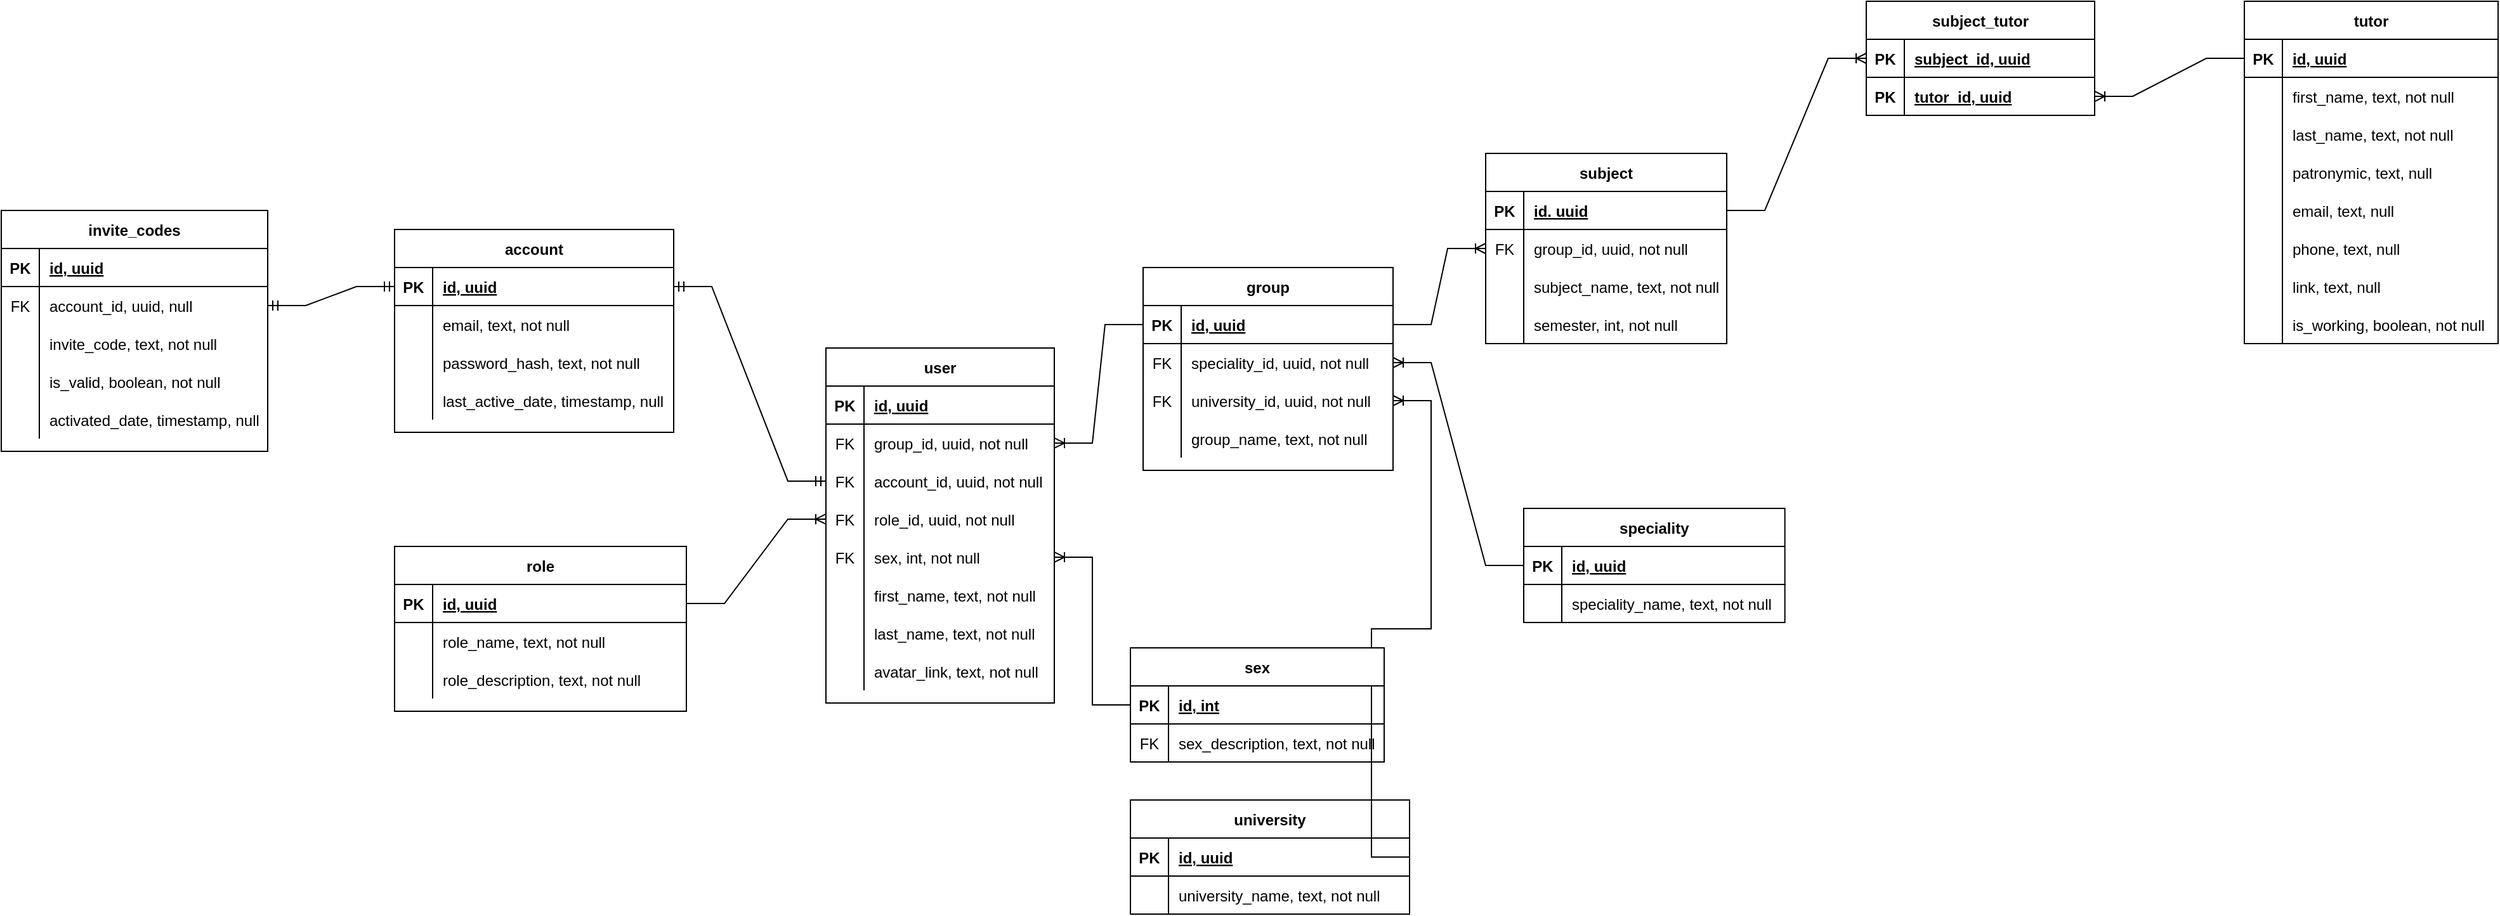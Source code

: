 <mxfile version="17.3.0" type="github">
  <diagram id="R2lEEEUBdFMjLlhIrx00" name="Page-1">
    <mxGraphModel dx="1502" dy="827" grid="1" gridSize="10" guides="1" tooltips="1" connect="1" arrows="1" fold="1" page="1" pageScale="1" pageWidth="3300" pageHeight="2339" math="0" shadow="0" extFonts="Permanent Marker^https://fonts.googleapis.com/css?family=Permanent+Marker">
      <root>
        <mxCell id="0" />
        <mxCell id="1" parent="0" />
        <mxCell id="K6hzpa5w4rFZnICgK8zS-84" value="group" style="shape=table;startSize=30;container=1;collapsible=1;childLayout=tableLayout;fixedRows=1;rowLines=0;fontStyle=1;align=center;resizeLast=1;" parent="1" vertex="1">
          <mxGeometry x="960" y="1020" width="197" height="160" as="geometry" />
        </mxCell>
        <mxCell id="K6hzpa5w4rFZnICgK8zS-85" value="" style="shape=tableRow;horizontal=0;startSize=0;swimlaneHead=0;swimlaneBody=0;fillColor=none;collapsible=0;dropTarget=0;points=[[0,0.5],[1,0.5]];portConstraint=eastwest;top=0;left=0;right=0;bottom=1;" parent="K6hzpa5w4rFZnICgK8zS-84" vertex="1">
          <mxGeometry y="30" width="197" height="30" as="geometry" />
        </mxCell>
        <mxCell id="K6hzpa5w4rFZnICgK8zS-86" value="PK" style="shape=partialRectangle;connectable=0;fillColor=none;top=0;left=0;bottom=0;right=0;fontStyle=1;overflow=hidden;" parent="K6hzpa5w4rFZnICgK8zS-85" vertex="1">
          <mxGeometry width="30" height="30" as="geometry">
            <mxRectangle width="30" height="30" as="alternateBounds" />
          </mxGeometry>
        </mxCell>
        <mxCell id="K6hzpa5w4rFZnICgK8zS-87" value="id, uuid" style="shape=partialRectangle;connectable=0;fillColor=none;top=0;left=0;bottom=0;right=0;align=left;spacingLeft=6;fontStyle=5;overflow=hidden;" parent="K6hzpa5w4rFZnICgK8zS-85" vertex="1">
          <mxGeometry x="30" width="167" height="30" as="geometry">
            <mxRectangle width="167" height="30" as="alternateBounds" />
          </mxGeometry>
        </mxCell>
        <mxCell id="K6hzpa5w4rFZnICgK8zS-88" value="" style="shape=tableRow;horizontal=0;startSize=0;swimlaneHead=0;swimlaneBody=0;fillColor=none;collapsible=0;dropTarget=0;points=[[0,0.5],[1,0.5]];portConstraint=eastwest;top=0;left=0;right=0;bottom=0;" parent="K6hzpa5w4rFZnICgK8zS-84" vertex="1">
          <mxGeometry y="60" width="197" height="30" as="geometry" />
        </mxCell>
        <mxCell id="K6hzpa5w4rFZnICgK8zS-89" value="FK" style="shape=partialRectangle;connectable=0;fillColor=none;top=0;left=0;bottom=0;right=0;fontStyle=0;overflow=hidden;" parent="K6hzpa5w4rFZnICgK8zS-88" vertex="1">
          <mxGeometry width="30" height="30" as="geometry">
            <mxRectangle width="30" height="30" as="alternateBounds" />
          </mxGeometry>
        </mxCell>
        <mxCell id="K6hzpa5w4rFZnICgK8zS-90" value="speciality_id, uuid, not null" style="shape=partialRectangle;connectable=0;fillColor=none;top=0;left=0;bottom=0;right=0;align=left;spacingLeft=6;fontStyle=0;overflow=hidden;" parent="K6hzpa5w4rFZnICgK8zS-88" vertex="1">
          <mxGeometry x="30" width="167" height="30" as="geometry">
            <mxRectangle width="167" height="30" as="alternateBounds" />
          </mxGeometry>
        </mxCell>
        <mxCell id="K6hzpa5w4rFZnICgK8zS-91" value="" style="shape=tableRow;horizontal=0;startSize=0;swimlaneHead=0;swimlaneBody=0;fillColor=none;collapsible=0;dropTarget=0;points=[[0,0.5],[1,0.5]];portConstraint=eastwest;top=0;left=0;right=0;bottom=0;" parent="K6hzpa5w4rFZnICgK8zS-84" vertex="1">
          <mxGeometry y="90" width="197" height="30" as="geometry" />
        </mxCell>
        <mxCell id="K6hzpa5w4rFZnICgK8zS-92" value="FK" style="shape=partialRectangle;connectable=0;fillColor=none;top=0;left=0;bottom=0;right=0;editable=1;overflow=hidden;" parent="K6hzpa5w4rFZnICgK8zS-91" vertex="1">
          <mxGeometry width="30" height="30" as="geometry">
            <mxRectangle width="30" height="30" as="alternateBounds" />
          </mxGeometry>
        </mxCell>
        <mxCell id="K6hzpa5w4rFZnICgK8zS-93" value="university_id, uuid, not null" style="shape=partialRectangle;connectable=0;fillColor=none;top=0;left=0;bottom=0;right=0;align=left;spacingLeft=6;overflow=hidden;" parent="K6hzpa5w4rFZnICgK8zS-91" vertex="1">
          <mxGeometry x="30" width="167" height="30" as="geometry">
            <mxRectangle width="167" height="30" as="alternateBounds" />
          </mxGeometry>
        </mxCell>
        <mxCell id="b1uPMAp-vGWQP3uF16jl-92" value="" style="shape=tableRow;horizontal=0;startSize=0;swimlaneHead=0;swimlaneBody=0;fillColor=none;collapsible=0;dropTarget=0;points=[[0,0.5],[1,0.5]];portConstraint=eastwest;top=0;left=0;right=0;bottom=0;" parent="K6hzpa5w4rFZnICgK8zS-84" vertex="1">
          <mxGeometry y="120" width="197" height="30" as="geometry" />
        </mxCell>
        <mxCell id="b1uPMAp-vGWQP3uF16jl-93" value="" style="shape=partialRectangle;connectable=0;fillColor=none;top=0;left=0;bottom=0;right=0;editable=1;overflow=hidden;" parent="b1uPMAp-vGWQP3uF16jl-92" vertex="1">
          <mxGeometry width="30" height="30" as="geometry">
            <mxRectangle width="30" height="30" as="alternateBounds" />
          </mxGeometry>
        </mxCell>
        <mxCell id="b1uPMAp-vGWQP3uF16jl-94" value="group_name, text, not null" style="shape=partialRectangle;connectable=0;fillColor=none;top=0;left=0;bottom=0;right=0;align=left;spacingLeft=6;overflow=hidden;" parent="b1uPMAp-vGWQP3uF16jl-92" vertex="1">
          <mxGeometry x="30" width="167" height="30" as="geometry">
            <mxRectangle width="167" height="30" as="alternateBounds" />
          </mxGeometry>
        </mxCell>
        <mxCell id="K6hzpa5w4rFZnICgK8zS-94" value="" style="edgeStyle=entityRelationEdgeStyle;fontSize=12;html=1;endArrow=ERoneToMany;rounded=0;entryX=1;entryY=0.5;entryDx=0;entryDy=0;exitX=0;exitY=0.5;exitDx=0;exitDy=0;" parent="1" source="vC2wA3l6X8cFBfXcBB4v-2" target="K6hzpa5w4rFZnICgK8zS-88" edge="1">
          <mxGeometry width="100" height="100" relative="1" as="geometry">
            <mxPoint x="1740" y="1925" as="sourcePoint" />
            <mxPoint x="1567" y="1235.13" as="targetPoint" />
          </mxGeometry>
        </mxCell>
        <mxCell id="K6hzpa5w4rFZnICgK8zS-110" value="subject" style="shape=table;startSize=30;container=1;collapsible=1;childLayout=tableLayout;fixedRows=1;rowLines=0;fontStyle=1;align=center;resizeLast=1;" parent="1" vertex="1">
          <mxGeometry x="1230" y="930" width="190" height="150" as="geometry" />
        </mxCell>
        <mxCell id="K6hzpa5w4rFZnICgK8zS-111" value="" style="shape=tableRow;horizontal=0;startSize=0;swimlaneHead=0;swimlaneBody=0;fillColor=none;collapsible=0;dropTarget=0;points=[[0,0.5],[1,0.5]];portConstraint=eastwest;top=0;left=0;right=0;bottom=1;" parent="K6hzpa5w4rFZnICgK8zS-110" vertex="1">
          <mxGeometry y="30" width="190" height="30" as="geometry" />
        </mxCell>
        <mxCell id="K6hzpa5w4rFZnICgK8zS-112" value="PK" style="shape=partialRectangle;connectable=0;fillColor=none;top=0;left=0;bottom=0;right=0;fontStyle=1;overflow=hidden;" parent="K6hzpa5w4rFZnICgK8zS-111" vertex="1">
          <mxGeometry width="30" height="30" as="geometry">
            <mxRectangle width="30" height="30" as="alternateBounds" />
          </mxGeometry>
        </mxCell>
        <mxCell id="K6hzpa5w4rFZnICgK8zS-113" value="id. uuid" style="shape=partialRectangle;connectable=0;fillColor=none;top=0;left=0;bottom=0;right=0;align=left;spacingLeft=6;fontStyle=5;overflow=hidden;" parent="K6hzpa5w4rFZnICgK8zS-111" vertex="1">
          <mxGeometry x="30" width="160" height="30" as="geometry">
            <mxRectangle width="160" height="30" as="alternateBounds" />
          </mxGeometry>
        </mxCell>
        <mxCell id="K6hzpa5w4rFZnICgK8zS-114" value="" style="shape=tableRow;horizontal=0;startSize=0;swimlaneHead=0;swimlaneBody=0;fillColor=none;collapsible=0;dropTarget=0;points=[[0,0.5],[1,0.5]];portConstraint=eastwest;top=0;left=0;right=0;bottom=0;" parent="K6hzpa5w4rFZnICgK8zS-110" vertex="1">
          <mxGeometry y="60" width="190" height="30" as="geometry" />
        </mxCell>
        <mxCell id="K6hzpa5w4rFZnICgK8zS-115" value="FK" style="shape=partialRectangle;connectable=0;fillColor=none;top=0;left=0;bottom=0;right=0;fontStyle=0;overflow=hidden;" parent="K6hzpa5w4rFZnICgK8zS-114" vertex="1">
          <mxGeometry width="30" height="30" as="geometry">
            <mxRectangle width="30" height="30" as="alternateBounds" />
          </mxGeometry>
        </mxCell>
        <mxCell id="K6hzpa5w4rFZnICgK8zS-116" value="group_id, uuid, not null" style="shape=partialRectangle;connectable=0;fillColor=none;top=0;left=0;bottom=0;right=0;align=left;spacingLeft=6;fontStyle=0;overflow=hidden;" parent="K6hzpa5w4rFZnICgK8zS-114" vertex="1">
          <mxGeometry x="30" width="160" height="30" as="geometry">
            <mxRectangle width="160" height="30" as="alternateBounds" />
          </mxGeometry>
        </mxCell>
        <mxCell id="K6hzpa5w4rFZnICgK8zS-120" value="" style="shape=tableRow;horizontal=0;startSize=0;swimlaneHead=0;swimlaneBody=0;fillColor=none;collapsible=0;dropTarget=0;points=[[0,0.5],[1,0.5]];portConstraint=eastwest;top=0;left=0;right=0;bottom=0;" parent="K6hzpa5w4rFZnICgK8zS-110" vertex="1">
          <mxGeometry y="90" width="190" height="30" as="geometry" />
        </mxCell>
        <mxCell id="K6hzpa5w4rFZnICgK8zS-121" value="" style="shape=partialRectangle;connectable=0;fillColor=none;top=0;left=0;bottom=0;right=0;editable=1;overflow=hidden;" parent="K6hzpa5w4rFZnICgK8zS-120" vertex="1">
          <mxGeometry width="30" height="30" as="geometry">
            <mxRectangle width="30" height="30" as="alternateBounds" />
          </mxGeometry>
        </mxCell>
        <mxCell id="K6hzpa5w4rFZnICgK8zS-122" value="subject_name, text, not null" style="shape=partialRectangle;connectable=0;fillColor=none;top=0;left=0;bottom=0;right=0;align=left;spacingLeft=6;overflow=hidden;" parent="K6hzpa5w4rFZnICgK8zS-120" vertex="1">
          <mxGeometry x="30" width="160" height="30" as="geometry">
            <mxRectangle width="160" height="30" as="alternateBounds" />
          </mxGeometry>
        </mxCell>
        <mxCell id="K6hzpa5w4rFZnICgK8zS-123" value="" style="shape=tableRow;horizontal=0;startSize=0;swimlaneHead=0;swimlaneBody=0;fillColor=none;collapsible=0;dropTarget=0;points=[[0,0.5],[1,0.5]];portConstraint=eastwest;top=0;left=0;right=0;bottom=0;" parent="K6hzpa5w4rFZnICgK8zS-110" vertex="1">
          <mxGeometry y="120" width="190" height="30" as="geometry" />
        </mxCell>
        <mxCell id="K6hzpa5w4rFZnICgK8zS-124" value="" style="shape=partialRectangle;connectable=0;fillColor=none;top=0;left=0;bottom=0;right=0;editable=1;overflow=hidden;" parent="K6hzpa5w4rFZnICgK8zS-123" vertex="1">
          <mxGeometry width="30" height="30" as="geometry">
            <mxRectangle width="30" height="30" as="alternateBounds" />
          </mxGeometry>
        </mxCell>
        <mxCell id="K6hzpa5w4rFZnICgK8zS-125" value="semester, int, not null" style="shape=partialRectangle;connectable=0;fillColor=none;top=0;left=0;bottom=0;right=0;align=left;spacingLeft=6;overflow=hidden;" parent="K6hzpa5w4rFZnICgK8zS-123" vertex="1">
          <mxGeometry x="30" width="160" height="30" as="geometry">
            <mxRectangle width="160" height="30" as="alternateBounds" />
          </mxGeometry>
        </mxCell>
        <mxCell id="K6hzpa5w4rFZnICgK8zS-126" value="" style="edgeStyle=entityRelationEdgeStyle;fontSize=12;html=1;endArrow=ERoneToMany;rounded=0;entryX=0;entryY=0.5;entryDx=0;entryDy=0;exitX=1;exitY=0.5;exitDx=0;exitDy=0;" parent="1" source="K6hzpa5w4rFZnICgK8zS-85" target="K6hzpa5w4rFZnICgK8zS-114" edge="1">
          <mxGeometry width="100" height="100" relative="1" as="geometry">
            <mxPoint x="1997" y="1385.13" as="sourcePoint" />
            <mxPoint x="2097" y="1285.13" as="targetPoint" />
          </mxGeometry>
        </mxCell>
        <mxCell id="K6hzpa5w4rFZnICgK8zS-209" value="tutor" style="shape=table;startSize=30;container=1;collapsible=1;childLayout=tableLayout;fixedRows=1;rowLines=0;fontStyle=1;align=center;resizeLast=1;" parent="1" vertex="1">
          <mxGeometry x="1828" y="810" width="200" height="270" as="geometry" />
        </mxCell>
        <mxCell id="K6hzpa5w4rFZnICgK8zS-210" value="" style="shape=tableRow;horizontal=0;startSize=0;swimlaneHead=0;swimlaneBody=0;fillColor=none;collapsible=0;dropTarget=0;points=[[0,0.5],[1,0.5]];portConstraint=eastwest;top=0;left=0;right=0;bottom=1;" parent="K6hzpa5w4rFZnICgK8zS-209" vertex="1">
          <mxGeometry y="30" width="200" height="30" as="geometry" />
        </mxCell>
        <mxCell id="K6hzpa5w4rFZnICgK8zS-211" value="PK" style="shape=partialRectangle;connectable=0;fillColor=none;top=0;left=0;bottom=0;right=0;fontStyle=1;overflow=hidden;" parent="K6hzpa5w4rFZnICgK8zS-210" vertex="1">
          <mxGeometry width="30" height="30" as="geometry">
            <mxRectangle width="30" height="30" as="alternateBounds" />
          </mxGeometry>
        </mxCell>
        <mxCell id="K6hzpa5w4rFZnICgK8zS-212" value="id, uuid" style="shape=partialRectangle;connectable=0;fillColor=none;top=0;left=0;bottom=0;right=0;align=left;spacingLeft=6;fontStyle=5;overflow=hidden;" parent="K6hzpa5w4rFZnICgK8zS-210" vertex="1">
          <mxGeometry x="30" width="170" height="30" as="geometry">
            <mxRectangle width="170" height="30" as="alternateBounds" />
          </mxGeometry>
        </mxCell>
        <mxCell id="K6hzpa5w4rFZnICgK8zS-216" value="" style="shape=tableRow;horizontal=0;startSize=0;swimlaneHead=0;swimlaneBody=0;fillColor=none;collapsible=0;dropTarget=0;points=[[0,0.5],[1,0.5]];portConstraint=eastwest;top=0;left=0;right=0;bottom=0;" parent="K6hzpa5w4rFZnICgK8zS-209" vertex="1">
          <mxGeometry y="60" width="200" height="30" as="geometry" />
        </mxCell>
        <mxCell id="K6hzpa5w4rFZnICgK8zS-217" value="" style="shape=partialRectangle;connectable=0;fillColor=none;top=0;left=0;bottom=0;right=0;editable=1;overflow=hidden;" parent="K6hzpa5w4rFZnICgK8zS-216" vertex="1">
          <mxGeometry width="30" height="30" as="geometry">
            <mxRectangle width="30" height="30" as="alternateBounds" />
          </mxGeometry>
        </mxCell>
        <mxCell id="K6hzpa5w4rFZnICgK8zS-218" value="first_name, text, not null" style="shape=partialRectangle;connectable=0;fillColor=none;top=0;left=0;bottom=0;right=0;align=left;spacingLeft=6;overflow=hidden;" parent="K6hzpa5w4rFZnICgK8zS-216" vertex="1">
          <mxGeometry x="30" width="170" height="30" as="geometry">
            <mxRectangle width="170" height="30" as="alternateBounds" />
          </mxGeometry>
        </mxCell>
        <mxCell id="K6hzpa5w4rFZnICgK8zS-219" value="" style="shape=tableRow;horizontal=0;startSize=0;swimlaneHead=0;swimlaneBody=0;fillColor=none;collapsible=0;dropTarget=0;points=[[0,0.5],[1,0.5]];portConstraint=eastwest;top=0;left=0;right=0;bottom=0;" parent="K6hzpa5w4rFZnICgK8zS-209" vertex="1">
          <mxGeometry y="90" width="200" height="30" as="geometry" />
        </mxCell>
        <mxCell id="K6hzpa5w4rFZnICgK8zS-220" value="" style="shape=partialRectangle;connectable=0;fillColor=none;top=0;left=0;bottom=0;right=0;editable=1;overflow=hidden;" parent="K6hzpa5w4rFZnICgK8zS-219" vertex="1">
          <mxGeometry width="30" height="30" as="geometry">
            <mxRectangle width="30" height="30" as="alternateBounds" />
          </mxGeometry>
        </mxCell>
        <mxCell id="K6hzpa5w4rFZnICgK8zS-221" value="last_name, text, not null" style="shape=partialRectangle;connectable=0;fillColor=none;top=0;left=0;bottom=0;right=0;align=left;spacingLeft=6;overflow=hidden;" parent="K6hzpa5w4rFZnICgK8zS-219" vertex="1">
          <mxGeometry x="30" width="170" height="30" as="geometry">
            <mxRectangle width="170" height="30" as="alternateBounds" />
          </mxGeometry>
        </mxCell>
        <mxCell id="K6hzpa5w4rFZnICgK8zS-222" value="" style="shape=tableRow;horizontal=0;startSize=0;swimlaneHead=0;swimlaneBody=0;fillColor=none;collapsible=0;dropTarget=0;points=[[0,0.5],[1,0.5]];portConstraint=eastwest;top=0;left=0;right=0;bottom=0;" parent="K6hzpa5w4rFZnICgK8zS-209" vertex="1">
          <mxGeometry y="120" width="200" height="30" as="geometry" />
        </mxCell>
        <mxCell id="K6hzpa5w4rFZnICgK8zS-223" value="" style="shape=partialRectangle;connectable=0;fillColor=none;top=0;left=0;bottom=0;right=0;editable=1;overflow=hidden;" parent="K6hzpa5w4rFZnICgK8zS-222" vertex="1">
          <mxGeometry width="30" height="30" as="geometry">
            <mxRectangle width="30" height="30" as="alternateBounds" />
          </mxGeometry>
        </mxCell>
        <mxCell id="K6hzpa5w4rFZnICgK8zS-224" value="patronymic, text, null" style="shape=partialRectangle;connectable=0;fillColor=none;top=0;left=0;bottom=0;right=0;align=left;spacingLeft=6;overflow=hidden;" parent="K6hzpa5w4rFZnICgK8zS-222" vertex="1">
          <mxGeometry x="30" width="170" height="30" as="geometry">
            <mxRectangle width="170" height="30" as="alternateBounds" />
          </mxGeometry>
        </mxCell>
        <mxCell id="K6hzpa5w4rFZnICgK8zS-225" value="" style="shape=tableRow;horizontal=0;startSize=0;swimlaneHead=0;swimlaneBody=0;fillColor=none;collapsible=0;dropTarget=0;points=[[0,0.5],[1,0.5]];portConstraint=eastwest;top=0;left=0;right=0;bottom=0;" parent="K6hzpa5w4rFZnICgK8zS-209" vertex="1">
          <mxGeometry y="150" width="200" height="30" as="geometry" />
        </mxCell>
        <mxCell id="K6hzpa5w4rFZnICgK8zS-226" value="" style="shape=partialRectangle;connectable=0;fillColor=none;top=0;left=0;bottom=0;right=0;editable=1;overflow=hidden;" parent="K6hzpa5w4rFZnICgK8zS-225" vertex="1">
          <mxGeometry width="30" height="30" as="geometry">
            <mxRectangle width="30" height="30" as="alternateBounds" />
          </mxGeometry>
        </mxCell>
        <mxCell id="K6hzpa5w4rFZnICgK8zS-227" value="email, text, null" style="shape=partialRectangle;connectable=0;fillColor=none;top=0;left=0;bottom=0;right=0;align=left;spacingLeft=6;overflow=hidden;" parent="K6hzpa5w4rFZnICgK8zS-225" vertex="1">
          <mxGeometry x="30" width="170" height="30" as="geometry">
            <mxRectangle width="170" height="30" as="alternateBounds" />
          </mxGeometry>
        </mxCell>
        <mxCell id="K6hzpa5w4rFZnICgK8zS-228" value="" style="shape=tableRow;horizontal=0;startSize=0;swimlaneHead=0;swimlaneBody=0;fillColor=none;collapsible=0;dropTarget=0;points=[[0,0.5],[1,0.5]];portConstraint=eastwest;top=0;left=0;right=0;bottom=0;" parent="K6hzpa5w4rFZnICgK8zS-209" vertex="1">
          <mxGeometry y="180" width="200" height="30" as="geometry" />
        </mxCell>
        <mxCell id="K6hzpa5w4rFZnICgK8zS-229" value="" style="shape=partialRectangle;connectable=0;fillColor=none;top=0;left=0;bottom=0;right=0;editable=1;overflow=hidden;" parent="K6hzpa5w4rFZnICgK8zS-228" vertex="1">
          <mxGeometry width="30" height="30" as="geometry">
            <mxRectangle width="30" height="30" as="alternateBounds" />
          </mxGeometry>
        </mxCell>
        <mxCell id="K6hzpa5w4rFZnICgK8zS-230" value="phone, text, null" style="shape=partialRectangle;connectable=0;fillColor=none;top=0;left=0;bottom=0;right=0;align=left;spacingLeft=6;overflow=hidden;" parent="K6hzpa5w4rFZnICgK8zS-228" vertex="1">
          <mxGeometry x="30" width="170" height="30" as="geometry">
            <mxRectangle width="170" height="30" as="alternateBounds" />
          </mxGeometry>
        </mxCell>
        <mxCell id="K6hzpa5w4rFZnICgK8zS-231" value="" style="shape=tableRow;horizontal=0;startSize=0;swimlaneHead=0;swimlaneBody=0;fillColor=none;collapsible=0;dropTarget=0;points=[[0,0.5],[1,0.5]];portConstraint=eastwest;top=0;left=0;right=0;bottom=0;" parent="K6hzpa5w4rFZnICgK8zS-209" vertex="1">
          <mxGeometry y="210" width="200" height="30" as="geometry" />
        </mxCell>
        <mxCell id="K6hzpa5w4rFZnICgK8zS-232" value="" style="shape=partialRectangle;connectable=0;fillColor=none;top=0;left=0;bottom=0;right=0;editable=1;overflow=hidden;" parent="K6hzpa5w4rFZnICgK8zS-231" vertex="1">
          <mxGeometry width="30" height="30" as="geometry">
            <mxRectangle width="30" height="30" as="alternateBounds" />
          </mxGeometry>
        </mxCell>
        <mxCell id="K6hzpa5w4rFZnICgK8zS-233" value="link, text, null" style="shape=partialRectangle;connectable=0;fillColor=none;top=0;left=0;bottom=0;right=0;align=left;spacingLeft=6;overflow=hidden;" parent="K6hzpa5w4rFZnICgK8zS-231" vertex="1">
          <mxGeometry x="30" width="170" height="30" as="geometry">
            <mxRectangle width="170" height="30" as="alternateBounds" />
          </mxGeometry>
        </mxCell>
        <mxCell id="K6hzpa5w4rFZnICgK8zS-213" value="" style="shape=tableRow;horizontal=0;startSize=0;swimlaneHead=0;swimlaneBody=0;fillColor=none;collapsible=0;dropTarget=0;points=[[0,0.5],[1,0.5]];portConstraint=eastwest;top=0;left=0;right=0;bottom=0;" parent="K6hzpa5w4rFZnICgK8zS-209" vertex="1">
          <mxGeometry y="240" width="200" height="30" as="geometry" />
        </mxCell>
        <mxCell id="K6hzpa5w4rFZnICgK8zS-214" value="" style="shape=partialRectangle;connectable=0;fillColor=none;top=0;left=0;bottom=0;right=0;fontStyle=0;overflow=hidden;" parent="K6hzpa5w4rFZnICgK8zS-213" vertex="1">
          <mxGeometry width="30" height="30" as="geometry">
            <mxRectangle width="30" height="30" as="alternateBounds" />
          </mxGeometry>
        </mxCell>
        <mxCell id="K6hzpa5w4rFZnICgK8zS-215" value="is_working, boolean, not null" style="shape=partialRectangle;connectable=0;fillColor=none;top=0;left=0;bottom=0;right=0;align=left;spacingLeft=6;fontStyle=0;overflow=hidden;" parent="K6hzpa5w4rFZnICgK8zS-213" vertex="1">
          <mxGeometry x="30" width="170" height="30" as="geometry">
            <mxRectangle width="170" height="30" as="alternateBounds" />
          </mxGeometry>
        </mxCell>
        <mxCell id="K6hzpa5w4rFZnICgK8zS-237" value="account" style="shape=table;startSize=30;container=1;collapsible=1;childLayout=tableLayout;fixedRows=1;rowLines=0;fontStyle=1;align=center;resizeLast=1;" parent="1" vertex="1">
          <mxGeometry x="370" y="990" width="220" height="160" as="geometry">
            <mxRectangle x="370" y="990" width="80" height="30" as="alternateBounds" />
          </mxGeometry>
        </mxCell>
        <mxCell id="K6hzpa5w4rFZnICgK8zS-238" value="" style="shape=tableRow;horizontal=0;startSize=0;swimlaneHead=0;swimlaneBody=0;fillColor=none;collapsible=0;dropTarget=0;points=[[0,0.5],[1,0.5]];portConstraint=eastwest;top=0;left=0;right=0;bottom=1;" parent="K6hzpa5w4rFZnICgK8zS-237" vertex="1">
          <mxGeometry y="30" width="220" height="30" as="geometry" />
        </mxCell>
        <mxCell id="K6hzpa5w4rFZnICgK8zS-239" value="PK" style="shape=partialRectangle;connectable=0;fillColor=none;top=0;left=0;bottom=0;right=0;fontStyle=1;overflow=hidden;" parent="K6hzpa5w4rFZnICgK8zS-238" vertex="1">
          <mxGeometry width="30" height="30" as="geometry">
            <mxRectangle width="30" height="30" as="alternateBounds" />
          </mxGeometry>
        </mxCell>
        <mxCell id="K6hzpa5w4rFZnICgK8zS-240" value="id, uuid" style="shape=partialRectangle;connectable=0;fillColor=none;top=0;left=0;bottom=0;right=0;align=left;spacingLeft=6;fontStyle=5;overflow=hidden;" parent="K6hzpa5w4rFZnICgK8zS-238" vertex="1">
          <mxGeometry x="30" width="190" height="30" as="geometry">
            <mxRectangle width="190" height="30" as="alternateBounds" />
          </mxGeometry>
        </mxCell>
        <mxCell id="K6hzpa5w4rFZnICgK8zS-241" value="" style="shape=tableRow;horizontal=0;startSize=0;swimlaneHead=0;swimlaneBody=0;fillColor=none;collapsible=0;dropTarget=0;points=[[0,0.5],[1,0.5]];portConstraint=eastwest;top=0;left=0;right=0;bottom=0;" parent="K6hzpa5w4rFZnICgK8zS-237" vertex="1">
          <mxGeometry y="60" width="220" height="30" as="geometry" />
        </mxCell>
        <mxCell id="K6hzpa5w4rFZnICgK8zS-242" value="" style="shape=partialRectangle;connectable=0;fillColor=none;top=0;left=0;bottom=0;right=0;editable=1;overflow=hidden;" parent="K6hzpa5w4rFZnICgK8zS-241" vertex="1">
          <mxGeometry width="30" height="30" as="geometry">
            <mxRectangle width="30" height="30" as="alternateBounds" />
          </mxGeometry>
        </mxCell>
        <mxCell id="K6hzpa5w4rFZnICgK8zS-243" value="email, text, not null" style="shape=partialRectangle;connectable=0;fillColor=none;top=0;left=0;bottom=0;right=0;align=left;spacingLeft=6;overflow=hidden;" parent="K6hzpa5w4rFZnICgK8zS-241" vertex="1">
          <mxGeometry x="30" width="190" height="30" as="geometry">
            <mxRectangle width="190" height="30" as="alternateBounds" />
          </mxGeometry>
        </mxCell>
        <mxCell id="K6hzpa5w4rFZnICgK8zS-244" value="" style="shape=tableRow;horizontal=0;startSize=0;swimlaneHead=0;swimlaneBody=0;fillColor=none;collapsible=0;dropTarget=0;points=[[0,0.5],[1,0.5]];portConstraint=eastwest;top=0;left=0;right=0;bottom=0;" parent="K6hzpa5w4rFZnICgK8zS-237" vertex="1">
          <mxGeometry y="90" width="220" height="30" as="geometry" />
        </mxCell>
        <mxCell id="K6hzpa5w4rFZnICgK8zS-245" value="" style="shape=partialRectangle;connectable=0;fillColor=none;top=0;left=0;bottom=0;right=0;editable=1;overflow=hidden;" parent="K6hzpa5w4rFZnICgK8zS-244" vertex="1">
          <mxGeometry width="30" height="30" as="geometry">
            <mxRectangle width="30" height="30" as="alternateBounds" />
          </mxGeometry>
        </mxCell>
        <mxCell id="K6hzpa5w4rFZnICgK8zS-246" value="password_hash, text, not null" style="shape=partialRectangle;connectable=0;fillColor=none;top=0;left=0;bottom=0;right=0;align=left;spacingLeft=6;overflow=hidden;" parent="K6hzpa5w4rFZnICgK8zS-244" vertex="1">
          <mxGeometry x="30" width="190" height="30" as="geometry">
            <mxRectangle width="190" height="30" as="alternateBounds" />
          </mxGeometry>
        </mxCell>
        <mxCell id="K6hzpa5w4rFZnICgK8zS-247" value="" style="shape=tableRow;horizontal=0;startSize=0;swimlaneHead=0;swimlaneBody=0;fillColor=none;collapsible=0;dropTarget=0;points=[[0,0.5],[1,0.5]];portConstraint=eastwest;top=0;left=0;right=0;bottom=0;" parent="K6hzpa5w4rFZnICgK8zS-237" vertex="1">
          <mxGeometry y="120" width="220" height="30" as="geometry" />
        </mxCell>
        <mxCell id="K6hzpa5w4rFZnICgK8zS-248" value="" style="shape=partialRectangle;connectable=0;fillColor=none;top=0;left=0;bottom=0;right=0;editable=1;overflow=hidden;" parent="K6hzpa5w4rFZnICgK8zS-247" vertex="1">
          <mxGeometry width="30" height="30" as="geometry">
            <mxRectangle width="30" height="30" as="alternateBounds" />
          </mxGeometry>
        </mxCell>
        <mxCell id="K6hzpa5w4rFZnICgK8zS-249" value="last_active_date, timestamp, null" style="shape=partialRectangle;connectable=0;fillColor=none;top=0;left=0;bottom=0;right=0;align=left;spacingLeft=6;overflow=hidden;" parent="K6hzpa5w4rFZnICgK8zS-247" vertex="1">
          <mxGeometry x="30" width="190" height="30" as="geometry">
            <mxRectangle width="190" height="30" as="alternateBounds" />
          </mxGeometry>
        </mxCell>
        <mxCell id="K6hzpa5w4rFZnICgK8zS-250" value="user" style="shape=table;startSize=30;container=1;collapsible=1;childLayout=tableLayout;fixedRows=1;rowLines=0;fontStyle=1;align=center;resizeLast=1;" parent="1" vertex="1">
          <mxGeometry x="710" y="1083.49" width="180" height="280" as="geometry" />
        </mxCell>
        <mxCell id="K6hzpa5w4rFZnICgK8zS-251" value="" style="shape=tableRow;horizontal=0;startSize=0;swimlaneHead=0;swimlaneBody=0;fillColor=none;collapsible=0;dropTarget=0;points=[[0,0.5],[1,0.5]];portConstraint=eastwest;top=0;left=0;right=0;bottom=1;" parent="K6hzpa5w4rFZnICgK8zS-250" vertex="1">
          <mxGeometry y="30" width="180" height="30" as="geometry" />
        </mxCell>
        <mxCell id="K6hzpa5w4rFZnICgK8zS-252" value="PK" style="shape=partialRectangle;connectable=0;fillColor=none;top=0;left=0;bottom=0;right=0;fontStyle=1;overflow=hidden;" parent="K6hzpa5w4rFZnICgK8zS-251" vertex="1">
          <mxGeometry width="30" height="30" as="geometry">
            <mxRectangle width="30" height="30" as="alternateBounds" />
          </mxGeometry>
        </mxCell>
        <mxCell id="K6hzpa5w4rFZnICgK8zS-253" value="id, uuid" style="shape=partialRectangle;connectable=0;fillColor=none;top=0;left=0;bottom=0;right=0;align=left;spacingLeft=6;fontStyle=5;overflow=hidden;" parent="K6hzpa5w4rFZnICgK8zS-251" vertex="1">
          <mxGeometry x="30" width="150" height="30" as="geometry">
            <mxRectangle width="150" height="30" as="alternateBounds" />
          </mxGeometry>
        </mxCell>
        <mxCell id="K6hzpa5w4rFZnICgK8zS-254" value="" style="shape=tableRow;horizontal=0;startSize=0;swimlaneHead=0;swimlaneBody=0;fillColor=none;collapsible=0;dropTarget=0;points=[[0,0.5],[1,0.5]];portConstraint=eastwest;top=0;left=0;right=0;bottom=0;" parent="K6hzpa5w4rFZnICgK8zS-250" vertex="1">
          <mxGeometry y="60" width="180" height="30" as="geometry" />
        </mxCell>
        <mxCell id="K6hzpa5w4rFZnICgK8zS-255" value="FK" style="shape=partialRectangle;connectable=0;fillColor=none;top=0;left=0;bottom=0;right=0;fontStyle=0;overflow=hidden;" parent="K6hzpa5w4rFZnICgK8zS-254" vertex="1">
          <mxGeometry width="30" height="30" as="geometry">
            <mxRectangle width="30" height="30" as="alternateBounds" />
          </mxGeometry>
        </mxCell>
        <mxCell id="K6hzpa5w4rFZnICgK8zS-256" value="group_id, uuid, not null" style="shape=partialRectangle;connectable=0;fillColor=none;top=0;left=0;bottom=0;right=0;align=left;spacingLeft=6;fontStyle=0;overflow=hidden;" parent="K6hzpa5w4rFZnICgK8zS-254" vertex="1">
          <mxGeometry x="30" width="150" height="30" as="geometry">
            <mxRectangle width="150" height="30" as="alternateBounds" />
          </mxGeometry>
        </mxCell>
        <mxCell id="K6hzpa5w4rFZnICgK8zS-257" value="" style="shape=tableRow;horizontal=0;startSize=0;swimlaneHead=0;swimlaneBody=0;fillColor=none;collapsible=0;dropTarget=0;points=[[0,0.5],[1,0.5]];portConstraint=eastwest;top=0;left=0;right=0;bottom=0;" parent="K6hzpa5w4rFZnICgK8zS-250" vertex="1">
          <mxGeometry y="90" width="180" height="30" as="geometry" />
        </mxCell>
        <mxCell id="K6hzpa5w4rFZnICgK8zS-258" value="FK" style="shape=partialRectangle;connectable=0;fillColor=none;top=0;left=0;bottom=0;right=0;fontStyle=0;overflow=hidden;" parent="K6hzpa5w4rFZnICgK8zS-257" vertex="1">
          <mxGeometry width="30" height="30" as="geometry">
            <mxRectangle width="30" height="30" as="alternateBounds" />
          </mxGeometry>
        </mxCell>
        <mxCell id="K6hzpa5w4rFZnICgK8zS-259" value="account_id, uuid, not null" style="shape=partialRectangle;connectable=0;fillColor=none;top=0;left=0;bottom=0;right=0;align=left;spacingLeft=6;fontStyle=0;overflow=hidden;" parent="K6hzpa5w4rFZnICgK8zS-257" vertex="1">
          <mxGeometry x="30" width="150" height="30" as="geometry">
            <mxRectangle width="150" height="30" as="alternateBounds" />
          </mxGeometry>
        </mxCell>
        <mxCell id="K6hzpa5w4rFZnICgK8zS-260" value="" style="shape=tableRow;horizontal=0;startSize=0;swimlaneHead=0;swimlaneBody=0;fillColor=none;collapsible=0;dropTarget=0;points=[[0,0.5],[1,0.5]];portConstraint=eastwest;top=0;left=0;right=0;bottom=0;" parent="K6hzpa5w4rFZnICgK8zS-250" vertex="1">
          <mxGeometry y="120" width="180" height="30" as="geometry" />
        </mxCell>
        <mxCell id="K6hzpa5w4rFZnICgK8zS-261" value="FK" style="shape=partialRectangle;connectable=0;fillColor=none;top=0;left=0;bottom=0;right=0;fontStyle=0;overflow=hidden;" parent="K6hzpa5w4rFZnICgK8zS-260" vertex="1">
          <mxGeometry width="30" height="30" as="geometry">
            <mxRectangle width="30" height="30" as="alternateBounds" />
          </mxGeometry>
        </mxCell>
        <mxCell id="K6hzpa5w4rFZnICgK8zS-262" value="role_id, uuid, not null" style="shape=partialRectangle;connectable=0;fillColor=none;top=0;left=0;bottom=0;right=0;align=left;spacingLeft=6;fontStyle=0;overflow=hidden;" parent="K6hzpa5w4rFZnICgK8zS-260" vertex="1">
          <mxGeometry x="30" width="150" height="30" as="geometry">
            <mxRectangle width="150" height="30" as="alternateBounds" />
          </mxGeometry>
        </mxCell>
        <mxCell id="17iCD1yAhycO2_ok7shr-13" value="" style="shape=tableRow;horizontal=0;startSize=0;swimlaneHead=0;swimlaneBody=0;fillColor=none;collapsible=0;dropTarget=0;points=[[0,0.5],[1,0.5]];portConstraint=eastwest;top=0;left=0;right=0;bottom=0;" parent="K6hzpa5w4rFZnICgK8zS-250" vertex="1">
          <mxGeometry y="150" width="180" height="30" as="geometry" />
        </mxCell>
        <mxCell id="17iCD1yAhycO2_ok7shr-14" value="FK" style="shape=partialRectangle;connectable=0;fillColor=none;top=0;left=0;bottom=0;right=0;fontStyle=0;overflow=hidden;" parent="17iCD1yAhycO2_ok7shr-13" vertex="1">
          <mxGeometry width="30" height="30" as="geometry">
            <mxRectangle width="30" height="30" as="alternateBounds" />
          </mxGeometry>
        </mxCell>
        <mxCell id="17iCD1yAhycO2_ok7shr-15" value="sex, int, not null" style="shape=partialRectangle;connectable=0;fillColor=none;top=0;left=0;bottom=0;right=0;align=left;spacingLeft=6;fontStyle=0;overflow=hidden;" parent="17iCD1yAhycO2_ok7shr-13" vertex="1">
          <mxGeometry x="30" width="150" height="30" as="geometry">
            <mxRectangle width="150" height="30" as="alternateBounds" />
          </mxGeometry>
        </mxCell>
        <mxCell id="K6hzpa5w4rFZnICgK8zS-263" value="" style="shape=tableRow;horizontal=0;startSize=0;swimlaneHead=0;swimlaneBody=0;fillColor=none;collapsible=0;dropTarget=0;points=[[0,0.5],[1,0.5]];portConstraint=eastwest;top=0;left=0;right=0;bottom=0;" parent="K6hzpa5w4rFZnICgK8zS-250" vertex="1">
          <mxGeometry y="180" width="180" height="30" as="geometry" />
        </mxCell>
        <mxCell id="K6hzpa5w4rFZnICgK8zS-264" value="" style="shape=partialRectangle;connectable=0;fillColor=none;top=0;left=0;bottom=0;right=0;editable=1;overflow=hidden;" parent="K6hzpa5w4rFZnICgK8zS-263" vertex="1">
          <mxGeometry width="30" height="30" as="geometry">
            <mxRectangle width="30" height="30" as="alternateBounds" />
          </mxGeometry>
        </mxCell>
        <mxCell id="K6hzpa5w4rFZnICgK8zS-265" value="first_name, text, not null" style="shape=partialRectangle;connectable=0;fillColor=none;top=0;left=0;bottom=0;right=0;align=left;spacingLeft=6;overflow=hidden;" parent="K6hzpa5w4rFZnICgK8zS-263" vertex="1">
          <mxGeometry x="30" width="150" height="30" as="geometry">
            <mxRectangle width="150" height="30" as="alternateBounds" />
          </mxGeometry>
        </mxCell>
        <mxCell id="K6hzpa5w4rFZnICgK8zS-266" value="" style="shape=tableRow;horizontal=0;startSize=0;swimlaneHead=0;swimlaneBody=0;fillColor=none;collapsible=0;dropTarget=0;points=[[0,0.5],[1,0.5]];portConstraint=eastwest;top=0;left=0;right=0;bottom=0;" parent="K6hzpa5w4rFZnICgK8zS-250" vertex="1">
          <mxGeometry y="210" width="180" height="30" as="geometry" />
        </mxCell>
        <mxCell id="K6hzpa5w4rFZnICgK8zS-267" value="" style="shape=partialRectangle;connectable=0;fillColor=none;top=0;left=0;bottom=0;right=0;editable=1;overflow=hidden;" parent="K6hzpa5w4rFZnICgK8zS-266" vertex="1">
          <mxGeometry width="30" height="30" as="geometry">
            <mxRectangle width="30" height="30" as="alternateBounds" />
          </mxGeometry>
        </mxCell>
        <mxCell id="K6hzpa5w4rFZnICgK8zS-268" value="last_name, text, not null" style="shape=partialRectangle;connectable=0;fillColor=none;top=0;left=0;bottom=0;right=0;align=left;spacingLeft=6;overflow=hidden;" parent="K6hzpa5w4rFZnICgK8zS-266" vertex="1">
          <mxGeometry x="30" width="150" height="30" as="geometry">
            <mxRectangle width="150" height="30" as="alternateBounds" />
          </mxGeometry>
        </mxCell>
        <mxCell id="b1uPMAp-vGWQP3uF16jl-96" value="" style="shape=tableRow;horizontal=0;startSize=0;swimlaneHead=0;swimlaneBody=0;fillColor=none;collapsible=0;dropTarget=0;points=[[0,0.5],[1,0.5]];portConstraint=eastwest;top=0;left=0;right=0;bottom=0;" parent="K6hzpa5w4rFZnICgK8zS-250" vertex="1">
          <mxGeometry y="240" width="180" height="30" as="geometry" />
        </mxCell>
        <mxCell id="b1uPMAp-vGWQP3uF16jl-97" value="" style="shape=partialRectangle;connectable=0;fillColor=none;top=0;left=0;bottom=0;right=0;editable=1;overflow=hidden;" parent="b1uPMAp-vGWQP3uF16jl-96" vertex="1">
          <mxGeometry width="30" height="30" as="geometry">
            <mxRectangle width="30" height="30" as="alternateBounds" />
          </mxGeometry>
        </mxCell>
        <mxCell id="b1uPMAp-vGWQP3uF16jl-98" value="avatar_link, text, not null" style="shape=partialRectangle;connectable=0;fillColor=none;top=0;left=0;bottom=0;right=0;align=left;spacingLeft=6;overflow=hidden;" parent="b1uPMAp-vGWQP3uF16jl-96" vertex="1">
          <mxGeometry x="30" width="150" height="30" as="geometry">
            <mxRectangle width="150" height="30" as="alternateBounds" />
          </mxGeometry>
        </mxCell>
        <mxCell id="K6hzpa5w4rFZnICgK8zS-269" value="role" style="shape=table;startSize=30;container=1;collapsible=1;childLayout=tableLayout;fixedRows=1;rowLines=0;fontStyle=1;align=center;resizeLast=1;" parent="1" vertex="1">
          <mxGeometry x="370" y="1240" width="230" height="130" as="geometry">
            <mxRectangle x="370" y="1240" width="50" height="30" as="alternateBounds" />
          </mxGeometry>
        </mxCell>
        <mxCell id="K6hzpa5w4rFZnICgK8zS-270" value="" style="shape=tableRow;horizontal=0;startSize=0;swimlaneHead=0;swimlaneBody=0;fillColor=none;collapsible=0;dropTarget=0;points=[[0,0.5],[1,0.5]];portConstraint=eastwest;top=0;left=0;right=0;bottom=1;" parent="K6hzpa5w4rFZnICgK8zS-269" vertex="1">
          <mxGeometry y="30" width="230" height="30" as="geometry" />
        </mxCell>
        <mxCell id="K6hzpa5w4rFZnICgK8zS-271" value="PK" style="shape=partialRectangle;connectable=0;fillColor=none;top=0;left=0;bottom=0;right=0;fontStyle=1;overflow=hidden;" parent="K6hzpa5w4rFZnICgK8zS-270" vertex="1">
          <mxGeometry width="30" height="30" as="geometry">
            <mxRectangle width="30" height="30" as="alternateBounds" />
          </mxGeometry>
        </mxCell>
        <mxCell id="K6hzpa5w4rFZnICgK8zS-272" value="id, uuid" style="shape=partialRectangle;connectable=0;fillColor=none;top=0;left=0;bottom=0;right=0;align=left;spacingLeft=6;fontStyle=5;overflow=hidden;" parent="K6hzpa5w4rFZnICgK8zS-270" vertex="1">
          <mxGeometry x="30" width="200" height="30" as="geometry">
            <mxRectangle width="200" height="30" as="alternateBounds" />
          </mxGeometry>
        </mxCell>
        <mxCell id="K6hzpa5w4rFZnICgK8zS-273" value="" style="shape=tableRow;horizontal=0;startSize=0;swimlaneHead=0;swimlaneBody=0;fillColor=none;collapsible=0;dropTarget=0;points=[[0,0.5],[1,0.5]];portConstraint=eastwest;top=0;left=0;right=0;bottom=0;" parent="K6hzpa5w4rFZnICgK8zS-269" vertex="1">
          <mxGeometry y="60" width="230" height="30" as="geometry" />
        </mxCell>
        <mxCell id="K6hzpa5w4rFZnICgK8zS-274" value="" style="shape=partialRectangle;connectable=0;fillColor=none;top=0;left=0;bottom=0;right=0;editable=1;overflow=hidden;" parent="K6hzpa5w4rFZnICgK8zS-273" vertex="1">
          <mxGeometry width="30" height="30" as="geometry">
            <mxRectangle width="30" height="30" as="alternateBounds" />
          </mxGeometry>
        </mxCell>
        <mxCell id="K6hzpa5w4rFZnICgK8zS-275" value="role_name, text, not null" style="shape=partialRectangle;connectable=0;fillColor=none;top=0;left=0;bottom=0;right=0;align=left;spacingLeft=6;overflow=hidden;" parent="K6hzpa5w4rFZnICgK8zS-273" vertex="1">
          <mxGeometry x="30" width="200" height="30" as="geometry">
            <mxRectangle width="200" height="30" as="alternateBounds" />
          </mxGeometry>
        </mxCell>
        <mxCell id="K6hzpa5w4rFZnICgK8zS-276" value="" style="shape=tableRow;horizontal=0;startSize=0;swimlaneHead=0;swimlaneBody=0;fillColor=none;collapsible=0;dropTarget=0;points=[[0,0.5],[1,0.5]];portConstraint=eastwest;top=0;left=0;right=0;bottom=0;" parent="K6hzpa5w4rFZnICgK8zS-269" vertex="1">
          <mxGeometry y="90" width="230" height="30" as="geometry" />
        </mxCell>
        <mxCell id="K6hzpa5w4rFZnICgK8zS-277" value="" style="shape=partialRectangle;connectable=0;fillColor=none;top=0;left=0;bottom=0;right=0;editable=1;overflow=hidden;" parent="K6hzpa5w4rFZnICgK8zS-276" vertex="1">
          <mxGeometry width="30" height="30" as="geometry">
            <mxRectangle width="30" height="30" as="alternateBounds" />
          </mxGeometry>
        </mxCell>
        <mxCell id="K6hzpa5w4rFZnICgK8zS-278" value="role_description, text, not null" style="shape=partialRectangle;connectable=0;fillColor=none;top=0;left=0;bottom=0;right=0;align=left;spacingLeft=6;overflow=hidden;" parent="K6hzpa5w4rFZnICgK8zS-276" vertex="1">
          <mxGeometry x="30" width="200" height="30" as="geometry">
            <mxRectangle width="200" height="30" as="alternateBounds" />
          </mxGeometry>
        </mxCell>
        <mxCell id="K6hzpa5w4rFZnICgK8zS-279" value="" style="edgeStyle=entityRelationEdgeStyle;fontSize=12;html=1;endArrow=ERoneToMany;rounded=0;exitX=1;exitY=0.5;exitDx=0;exitDy=0;entryX=0;entryY=0.5;entryDx=0;entryDy=0;" parent="1" source="K6hzpa5w4rFZnICgK8zS-270" target="K6hzpa5w4rFZnICgK8zS-260" edge="1">
          <mxGeometry width="100" height="100" relative="1" as="geometry">
            <mxPoint x="1617" y="1766.08" as="sourcePoint" />
            <mxPoint x="1717" y="1666.08" as="targetPoint" />
          </mxGeometry>
        </mxCell>
        <mxCell id="K6hzpa5w4rFZnICgK8zS-280" value="" style="edgeStyle=entityRelationEdgeStyle;fontSize=12;html=1;endArrow=ERmandOne;startArrow=ERmandOne;rounded=0;entryX=0;entryY=0.5;entryDx=0;entryDy=0;exitX=1;exitY=0.5;exitDx=0;exitDy=0;" parent="1" source="K6hzpa5w4rFZnICgK8zS-238" target="K6hzpa5w4rFZnICgK8zS-257" edge="1">
          <mxGeometry width="100" height="100" relative="1" as="geometry">
            <mxPoint x="897" y="1916.08" as="sourcePoint" />
            <mxPoint x="997" y="1816.08" as="targetPoint" />
          </mxGeometry>
        </mxCell>
        <mxCell id="K6hzpa5w4rFZnICgK8zS-282" value="" style="edgeStyle=entityRelationEdgeStyle;fontSize=12;html=1;endArrow=ERoneToMany;rounded=0;entryX=1;entryY=0.5;entryDx=0;entryDy=0;exitX=0;exitY=0.5;exitDx=0;exitDy=0;" parent="1" source="K6hzpa5w4rFZnICgK8zS-85" target="K6hzpa5w4rFZnICgK8zS-254" edge="1">
          <mxGeometry width="100" height="100" relative="1" as="geometry">
            <mxPoint x="1447" y="1540" as="sourcePoint" />
            <mxPoint x="1547" y="1440" as="targetPoint" />
          </mxGeometry>
        </mxCell>
        <mxCell id="K6hzpa5w4rFZnICgK8zS-283" value="invite_codes" style="shape=table;startSize=30;container=1;collapsible=1;childLayout=tableLayout;fixedRows=1;rowLines=0;fontStyle=1;align=center;resizeLast=1;" parent="1" vertex="1">
          <mxGeometry x="60" y="975" width="210" height="190" as="geometry">
            <mxRectangle x="60" y="975" width="110" height="30" as="alternateBounds" />
          </mxGeometry>
        </mxCell>
        <mxCell id="K6hzpa5w4rFZnICgK8zS-284" value="" style="shape=tableRow;horizontal=0;startSize=0;swimlaneHead=0;swimlaneBody=0;fillColor=none;collapsible=0;dropTarget=0;points=[[0,0.5],[1,0.5]];portConstraint=eastwest;top=0;left=0;right=0;bottom=1;" parent="K6hzpa5w4rFZnICgK8zS-283" vertex="1">
          <mxGeometry y="30" width="210" height="30" as="geometry" />
        </mxCell>
        <mxCell id="K6hzpa5w4rFZnICgK8zS-285" value="PK" style="shape=partialRectangle;connectable=0;fillColor=none;top=0;left=0;bottom=0;right=0;fontStyle=1;overflow=hidden;" parent="K6hzpa5w4rFZnICgK8zS-284" vertex="1">
          <mxGeometry width="30" height="30" as="geometry">
            <mxRectangle width="30" height="30" as="alternateBounds" />
          </mxGeometry>
        </mxCell>
        <mxCell id="K6hzpa5w4rFZnICgK8zS-286" value="id, uuid" style="shape=partialRectangle;connectable=0;fillColor=none;top=0;left=0;bottom=0;right=0;align=left;spacingLeft=6;fontStyle=5;overflow=hidden;" parent="K6hzpa5w4rFZnICgK8zS-284" vertex="1">
          <mxGeometry x="30" width="180" height="30" as="geometry">
            <mxRectangle width="180" height="30" as="alternateBounds" />
          </mxGeometry>
        </mxCell>
        <mxCell id="K6hzpa5w4rFZnICgK8zS-287" value="" style="shape=tableRow;horizontal=0;startSize=0;swimlaneHead=0;swimlaneBody=0;fillColor=none;collapsible=0;dropTarget=0;points=[[0,0.5],[1,0.5]];portConstraint=eastwest;top=0;left=0;right=0;bottom=0;" parent="K6hzpa5w4rFZnICgK8zS-283" vertex="1">
          <mxGeometry y="60" width="210" height="30" as="geometry" />
        </mxCell>
        <mxCell id="K6hzpa5w4rFZnICgK8zS-288" value="FK" style="shape=partialRectangle;connectable=0;fillColor=none;top=0;left=0;bottom=0;right=0;fontStyle=0;overflow=hidden;" parent="K6hzpa5w4rFZnICgK8zS-287" vertex="1">
          <mxGeometry width="30" height="30" as="geometry">
            <mxRectangle width="30" height="30" as="alternateBounds" />
          </mxGeometry>
        </mxCell>
        <mxCell id="K6hzpa5w4rFZnICgK8zS-289" value="account_id, uuid, null" style="shape=partialRectangle;connectable=0;fillColor=none;top=0;left=0;bottom=0;right=0;align=left;spacingLeft=6;fontStyle=0;overflow=hidden;" parent="K6hzpa5w4rFZnICgK8zS-287" vertex="1">
          <mxGeometry x="30" width="180" height="30" as="geometry">
            <mxRectangle width="180" height="30" as="alternateBounds" />
          </mxGeometry>
        </mxCell>
        <mxCell id="K6hzpa5w4rFZnICgK8zS-290" value="" style="shape=tableRow;horizontal=0;startSize=0;swimlaneHead=0;swimlaneBody=0;fillColor=none;collapsible=0;dropTarget=0;points=[[0,0.5],[1,0.5]];portConstraint=eastwest;top=0;left=0;right=0;bottom=0;" parent="K6hzpa5w4rFZnICgK8zS-283" vertex="1">
          <mxGeometry y="90" width="210" height="30" as="geometry" />
        </mxCell>
        <mxCell id="K6hzpa5w4rFZnICgK8zS-291" value="" style="shape=partialRectangle;connectable=0;fillColor=none;top=0;left=0;bottom=0;right=0;editable=1;overflow=hidden;" parent="K6hzpa5w4rFZnICgK8zS-290" vertex="1">
          <mxGeometry width="30" height="30" as="geometry">
            <mxRectangle width="30" height="30" as="alternateBounds" />
          </mxGeometry>
        </mxCell>
        <mxCell id="K6hzpa5w4rFZnICgK8zS-292" value="invite_code, text, not null" style="shape=partialRectangle;connectable=0;fillColor=none;top=0;left=0;bottom=0;right=0;align=left;spacingLeft=6;overflow=hidden;" parent="K6hzpa5w4rFZnICgK8zS-290" vertex="1">
          <mxGeometry x="30" width="180" height="30" as="geometry">
            <mxRectangle width="180" height="30" as="alternateBounds" />
          </mxGeometry>
        </mxCell>
        <mxCell id="K6hzpa5w4rFZnICgK8zS-293" value="" style="shape=tableRow;horizontal=0;startSize=0;swimlaneHead=0;swimlaneBody=0;fillColor=none;collapsible=0;dropTarget=0;points=[[0,0.5],[1,0.5]];portConstraint=eastwest;top=0;left=0;right=0;bottom=0;" parent="K6hzpa5w4rFZnICgK8zS-283" vertex="1">
          <mxGeometry y="120" width="210" height="30" as="geometry" />
        </mxCell>
        <mxCell id="K6hzpa5w4rFZnICgK8zS-294" value="" style="shape=partialRectangle;connectable=0;fillColor=none;top=0;left=0;bottom=0;right=0;editable=1;overflow=hidden;" parent="K6hzpa5w4rFZnICgK8zS-293" vertex="1">
          <mxGeometry width="30" height="30" as="geometry">
            <mxRectangle width="30" height="30" as="alternateBounds" />
          </mxGeometry>
        </mxCell>
        <mxCell id="K6hzpa5w4rFZnICgK8zS-295" value="is_valid, boolean, not null" style="shape=partialRectangle;connectable=0;fillColor=none;top=0;left=0;bottom=0;right=0;align=left;spacingLeft=6;overflow=hidden;" parent="K6hzpa5w4rFZnICgK8zS-293" vertex="1">
          <mxGeometry x="30" width="180" height="30" as="geometry">
            <mxRectangle width="180" height="30" as="alternateBounds" />
          </mxGeometry>
        </mxCell>
        <mxCell id="K6hzpa5w4rFZnICgK8zS-296" value="" style="shape=tableRow;horizontal=0;startSize=0;swimlaneHead=0;swimlaneBody=0;fillColor=none;collapsible=0;dropTarget=0;points=[[0,0.5],[1,0.5]];portConstraint=eastwest;top=0;left=0;right=0;bottom=0;" parent="K6hzpa5w4rFZnICgK8zS-283" vertex="1">
          <mxGeometry y="150" width="210" height="30" as="geometry" />
        </mxCell>
        <mxCell id="K6hzpa5w4rFZnICgK8zS-297" value="" style="shape=partialRectangle;connectable=0;fillColor=none;top=0;left=0;bottom=0;right=0;editable=1;overflow=hidden;" parent="K6hzpa5w4rFZnICgK8zS-296" vertex="1">
          <mxGeometry width="30" height="30" as="geometry">
            <mxRectangle width="30" height="30" as="alternateBounds" />
          </mxGeometry>
        </mxCell>
        <mxCell id="K6hzpa5w4rFZnICgK8zS-298" value="activated_date, timestamp, null" style="shape=partialRectangle;connectable=0;fillColor=none;top=0;left=0;bottom=0;right=0;align=left;spacingLeft=6;overflow=hidden;" parent="K6hzpa5w4rFZnICgK8zS-296" vertex="1">
          <mxGeometry x="30" width="180" height="30" as="geometry">
            <mxRectangle width="180" height="30" as="alternateBounds" />
          </mxGeometry>
        </mxCell>
        <mxCell id="K6hzpa5w4rFZnICgK8zS-299" value="" style="edgeStyle=entityRelationEdgeStyle;fontSize=12;html=1;endArrow=ERmandOne;startArrow=ERmandOne;rounded=0;entryX=1;entryY=0.5;entryDx=0;entryDy=0;exitX=0;exitY=0.5;exitDx=0;exitDy=0;" parent="1" source="K6hzpa5w4rFZnICgK8zS-238" target="K6hzpa5w4rFZnICgK8zS-287" edge="1">
          <mxGeometry width="100" height="100" relative="1" as="geometry">
            <mxPoint x="500" y="1130" as="sourcePoint" />
            <mxPoint x="600" y="1030" as="targetPoint" />
          </mxGeometry>
        </mxCell>
        <mxCell id="K6hzpa5w4rFZnICgK8zS-331" value="subject_tutor" style="shape=table;startSize=30;container=1;collapsible=1;childLayout=tableLayout;fixedRows=1;rowLines=0;fontStyle=1;align=center;resizeLast=1;" parent="1" vertex="1">
          <mxGeometry x="1530" y="810" width="180" height="90" as="geometry" />
        </mxCell>
        <mxCell id="K6hzpa5w4rFZnICgK8zS-332" value="" style="shape=tableRow;horizontal=0;startSize=0;swimlaneHead=0;swimlaneBody=0;fillColor=none;collapsible=0;dropTarget=0;points=[[0,0.5],[1,0.5]];portConstraint=eastwest;top=0;left=0;right=0;bottom=1;" parent="K6hzpa5w4rFZnICgK8zS-331" vertex="1">
          <mxGeometry y="30" width="180" height="30" as="geometry" />
        </mxCell>
        <mxCell id="K6hzpa5w4rFZnICgK8zS-333" value="PK" style="shape=partialRectangle;connectable=0;fillColor=none;top=0;left=0;bottom=0;right=0;fontStyle=1;overflow=hidden;" parent="K6hzpa5w4rFZnICgK8zS-332" vertex="1">
          <mxGeometry width="30" height="30" as="geometry">
            <mxRectangle width="30" height="30" as="alternateBounds" />
          </mxGeometry>
        </mxCell>
        <mxCell id="K6hzpa5w4rFZnICgK8zS-334" value="subject_id, uuid" style="shape=partialRectangle;connectable=0;fillColor=none;top=0;left=0;bottom=0;right=0;align=left;spacingLeft=6;fontStyle=5;overflow=hidden;" parent="K6hzpa5w4rFZnICgK8zS-332" vertex="1">
          <mxGeometry x="30" width="150" height="30" as="geometry">
            <mxRectangle width="150" height="30" as="alternateBounds" />
          </mxGeometry>
        </mxCell>
        <mxCell id="MmWLCa0oWRNaRhLAYsI1-13" value="" style="shape=tableRow;horizontal=0;startSize=0;swimlaneHead=0;swimlaneBody=0;fillColor=none;collapsible=0;dropTarget=0;points=[[0,0.5],[1,0.5]];portConstraint=eastwest;top=0;left=0;right=0;bottom=1;" parent="K6hzpa5w4rFZnICgK8zS-331" vertex="1">
          <mxGeometry y="60" width="180" height="30" as="geometry" />
        </mxCell>
        <mxCell id="MmWLCa0oWRNaRhLAYsI1-14" value="PK" style="shape=partialRectangle;connectable=0;fillColor=none;top=0;left=0;bottom=0;right=0;fontStyle=1;overflow=hidden;" parent="MmWLCa0oWRNaRhLAYsI1-13" vertex="1">
          <mxGeometry width="30" height="30" as="geometry">
            <mxRectangle width="30" height="30" as="alternateBounds" />
          </mxGeometry>
        </mxCell>
        <mxCell id="MmWLCa0oWRNaRhLAYsI1-15" value="tutor_id, uuid" style="shape=partialRectangle;connectable=0;fillColor=none;top=0;left=0;bottom=0;right=0;align=left;spacingLeft=6;fontStyle=5;overflow=hidden;" parent="MmWLCa0oWRNaRhLAYsI1-13" vertex="1">
          <mxGeometry x="30" width="150" height="30" as="geometry">
            <mxRectangle width="150" height="30" as="alternateBounds" />
          </mxGeometry>
        </mxCell>
        <mxCell id="K6hzpa5w4rFZnICgK8zS-344" value="" style="edgeStyle=entityRelationEdgeStyle;fontSize=12;html=1;endArrow=ERoneToMany;rounded=0;exitX=1;exitY=0.5;exitDx=0;exitDy=0;entryX=0;entryY=0.5;entryDx=0;entryDy=0;" parent="1" source="K6hzpa5w4rFZnICgK8zS-111" target="K6hzpa5w4rFZnICgK8zS-332" edge="1">
          <mxGeometry width="100" height="100" relative="1" as="geometry">
            <mxPoint x="1870" y="1640" as="sourcePoint" />
            <mxPoint x="2082" y="1565" as="targetPoint" />
          </mxGeometry>
        </mxCell>
        <mxCell id="K6hzpa5w4rFZnICgK8zS-345" value="" style="edgeStyle=entityRelationEdgeStyle;fontSize=12;html=1;endArrow=ERoneToMany;rounded=0;exitX=0;exitY=0.5;exitDx=0;exitDy=0;entryX=1;entryY=0.5;entryDx=0;entryDy=0;" parent="1" source="K6hzpa5w4rFZnICgK8zS-210" target="MmWLCa0oWRNaRhLAYsI1-13" edge="1">
          <mxGeometry width="100" height="100" relative="1" as="geometry">
            <mxPoint x="1648" y="1100" as="sourcePoint" />
            <mxPoint x="1748" y="1030" as="targetPoint" />
          </mxGeometry>
        </mxCell>
        <mxCell id="vC2wA3l6X8cFBfXcBB4v-1" value="speciality" style="shape=table;startSize=30;container=1;collapsible=1;childLayout=tableLayout;fixedRows=1;rowLines=0;fontStyle=1;align=center;resizeLast=1;" parent="1" vertex="1">
          <mxGeometry x="1260" y="1210" width="205.82" height="90" as="geometry" />
        </mxCell>
        <mxCell id="vC2wA3l6X8cFBfXcBB4v-2" value="" style="shape=tableRow;horizontal=0;startSize=0;swimlaneHead=0;swimlaneBody=0;fillColor=none;collapsible=0;dropTarget=0;points=[[0,0.5],[1,0.5]];portConstraint=eastwest;top=0;left=0;right=0;bottom=1;" parent="vC2wA3l6X8cFBfXcBB4v-1" vertex="1">
          <mxGeometry y="30" width="205.82" height="30" as="geometry" />
        </mxCell>
        <mxCell id="vC2wA3l6X8cFBfXcBB4v-3" value="PK" style="shape=partialRectangle;connectable=0;fillColor=none;top=0;left=0;bottom=0;right=0;fontStyle=1;overflow=hidden;" parent="vC2wA3l6X8cFBfXcBB4v-2" vertex="1">
          <mxGeometry width="30" height="30" as="geometry">
            <mxRectangle width="30" height="30" as="alternateBounds" />
          </mxGeometry>
        </mxCell>
        <mxCell id="vC2wA3l6X8cFBfXcBB4v-4" value="id, uuid" style="shape=partialRectangle;connectable=0;fillColor=none;top=0;left=0;bottom=0;right=0;align=left;spacingLeft=6;fontStyle=5;overflow=hidden;" parent="vC2wA3l6X8cFBfXcBB4v-2" vertex="1">
          <mxGeometry x="30" width="175.82" height="30" as="geometry">
            <mxRectangle width="175.82" height="30" as="alternateBounds" />
          </mxGeometry>
        </mxCell>
        <mxCell id="vC2wA3l6X8cFBfXcBB4v-5" value="" style="shape=tableRow;horizontal=0;startSize=0;swimlaneHead=0;swimlaneBody=0;fillColor=none;collapsible=0;dropTarget=0;points=[[0,0.5],[1,0.5]];portConstraint=eastwest;top=0;left=0;right=0;bottom=0;" parent="vC2wA3l6X8cFBfXcBB4v-1" vertex="1">
          <mxGeometry y="60" width="205.82" height="30" as="geometry" />
        </mxCell>
        <mxCell id="vC2wA3l6X8cFBfXcBB4v-6" value="" style="shape=partialRectangle;connectable=0;fillColor=none;top=0;left=0;bottom=0;right=0;editable=1;overflow=hidden;" parent="vC2wA3l6X8cFBfXcBB4v-5" vertex="1">
          <mxGeometry width="30" height="30" as="geometry">
            <mxRectangle width="30" height="30" as="alternateBounds" />
          </mxGeometry>
        </mxCell>
        <mxCell id="vC2wA3l6X8cFBfXcBB4v-7" value="speciality_name, text, not null" style="shape=partialRectangle;connectable=0;fillColor=none;top=0;left=0;bottom=0;right=0;align=left;spacingLeft=6;overflow=hidden;" parent="vC2wA3l6X8cFBfXcBB4v-5" vertex="1">
          <mxGeometry x="30" width="175.82" height="30" as="geometry">
            <mxRectangle width="175.82" height="30" as="alternateBounds" />
          </mxGeometry>
        </mxCell>
        <mxCell id="b1uPMAp-vGWQP3uF16jl-79" value="university" style="shape=table;startSize=30;container=1;collapsible=1;childLayout=tableLayout;fixedRows=1;rowLines=0;fontStyle=1;align=center;resizeLast=1;" parent="1" vertex="1">
          <mxGeometry x="950" y="1440" width="220" height="90" as="geometry" />
        </mxCell>
        <mxCell id="b1uPMAp-vGWQP3uF16jl-80" value="" style="shape=tableRow;horizontal=0;startSize=0;swimlaneHead=0;swimlaneBody=0;fillColor=none;collapsible=0;dropTarget=0;points=[[0,0.5],[1,0.5]];portConstraint=eastwest;top=0;left=0;right=0;bottom=1;" parent="b1uPMAp-vGWQP3uF16jl-79" vertex="1">
          <mxGeometry y="30" width="220" height="30" as="geometry" />
        </mxCell>
        <mxCell id="b1uPMAp-vGWQP3uF16jl-81" value="PK" style="shape=partialRectangle;connectable=0;fillColor=none;top=0;left=0;bottom=0;right=0;fontStyle=1;overflow=hidden;" parent="b1uPMAp-vGWQP3uF16jl-80" vertex="1">
          <mxGeometry width="30" height="30" as="geometry">
            <mxRectangle width="30" height="30" as="alternateBounds" />
          </mxGeometry>
        </mxCell>
        <mxCell id="b1uPMAp-vGWQP3uF16jl-82" value="id, uuid" style="shape=partialRectangle;connectable=0;fillColor=none;top=0;left=0;bottom=0;right=0;align=left;spacingLeft=6;fontStyle=5;overflow=hidden;" parent="b1uPMAp-vGWQP3uF16jl-80" vertex="1">
          <mxGeometry x="30" width="190" height="30" as="geometry">
            <mxRectangle width="190" height="30" as="alternateBounds" />
          </mxGeometry>
        </mxCell>
        <mxCell id="b1uPMAp-vGWQP3uF16jl-83" value="" style="shape=tableRow;horizontal=0;startSize=0;swimlaneHead=0;swimlaneBody=0;fillColor=none;collapsible=0;dropTarget=0;points=[[0,0.5],[1,0.5]];portConstraint=eastwest;top=0;left=0;right=0;bottom=0;" parent="b1uPMAp-vGWQP3uF16jl-79" vertex="1">
          <mxGeometry y="60" width="220" height="30" as="geometry" />
        </mxCell>
        <mxCell id="b1uPMAp-vGWQP3uF16jl-84" value="" style="shape=partialRectangle;connectable=0;fillColor=none;top=0;left=0;bottom=0;right=0;editable=1;overflow=hidden;" parent="b1uPMAp-vGWQP3uF16jl-83" vertex="1">
          <mxGeometry width="30" height="30" as="geometry">
            <mxRectangle width="30" height="30" as="alternateBounds" />
          </mxGeometry>
        </mxCell>
        <mxCell id="b1uPMAp-vGWQP3uF16jl-85" value="university_name, text, not null" style="shape=partialRectangle;connectable=0;fillColor=none;top=0;left=0;bottom=0;right=0;align=left;spacingLeft=6;overflow=hidden;" parent="b1uPMAp-vGWQP3uF16jl-83" vertex="1">
          <mxGeometry x="30" width="190" height="30" as="geometry">
            <mxRectangle width="190" height="30" as="alternateBounds" />
          </mxGeometry>
        </mxCell>
        <mxCell id="b1uPMAp-vGWQP3uF16jl-95" value="" style="edgeStyle=entityRelationEdgeStyle;fontSize=12;html=1;endArrow=ERoneToMany;rounded=0;entryX=1;entryY=0.5;entryDx=0;entryDy=0;exitX=1;exitY=0.5;exitDx=0;exitDy=0;" parent="1" source="b1uPMAp-vGWQP3uF16jl-80" target="K6hzpa5w4rFZnICgK8zS-91" edge="1">
          <mxGeometry width="100" height="100" relative="1" as="geometry">
            <mxPoint x="1340" y="1430" as="sourcePoint" />
            <mxPoint x="1440" y="1330" as="targetPoint" />
          </mxGeometry>
        </mxCell>
        <mxCell id="17iCD1yAhycO2_ok7shr-16" value="sex" style="shape=table;startSize=30;container=1;collapsible=1;childLayout=tableLayout;fixedRows=1;rowLines=0;fontStyle=1;align=center;resizeLast=1;" parent="1" vertex="1">
          <mxGeometry x="950" y="1320" width="200" height="90" as="geometry" />
        </mxCell>
        <mxCell id="17iCD1yAhycO2_ok7shr-17" value="" style="shape=tableRow;horizontal=0;startSize=0;swimlaneHead=0;swimlaneBody=0;fillColor=none;collapsible=0;dropTarget=0;points=[[0,0.5],[1,0.5]];portConstraint=eastwest;top=0;left=0;right=0;bottom=1;" parent="17iCD1yAhycO2_ok7shr-16" vertex="1">
          <mxGeometry y="30" width="200" height="30" as="geometry" />
        </mxCell>
        <mxCell id="17iCD1yAhycO2_ok7shr-18" value="PK" style="shape=partialRectangle;connectable=0;fillColor=none;top=0;left=0;bottom=0;right=0;fontStyle=1;overflow=hidden;" parent="17iCD1yAhycO2_ok7shr-17" vertex="1">
          <mxGeometry width="30" height="30" as="geometry">
            <mxRectangle width="30" height="30" as="alternateBounds" />
          </mxGeometry>
        </mxCell>
        <mxCell id="17iCD1yAhycO2_ok7shr-19" value="id, int" style="shape=partialRectangle;connectable=0;fillColor=none;top=0;left=0;bottom=0;right=0;align=left;spacingLeft=6;fontStyle=5;overflow=hidden;" parent="17iCD1yAhycO2_ok7shr-17" vertex="1">
          <mxGeometry x="30" width="170" height="30" as="geometry">
            <mxRectangle width="170" height="30" as="alternateBounds" />
          </mxGeometry>
        </mxCell>
        <mxCell id="17iCD1yAhycO2_ok7shr-20" value="" style="shape=tableRow;horizontal=0;startSize=0;swimlaneHead=0;swimlaneBody=0;fillColor=none;collapsible=0;dropTarget=0;points=[[0,0.5],[1,0.5]];portConstraint=eastwest;top=0;left=0;right=0;bottom=0;" parent="17iCD1yAhycO2_ok7shr-16" vertex="1">
          <mxGeometry y="60" width="200" height="30" as="geometry" />
        </mxCell>
        <mxCell id="17iCD1yAhycO2_ok7shr-21" value="FK" style="shape=partialRectangle;connectable=0;fillColor=none;top=0;left=0;bottom=0;right=0;fontStyle=0;overflow=hidden;" parent="17iCD1yAhycO2_ok7shr-20" vertex="1">
          <mxGeometry width="30" height="30" as="geometry">
            <mxRectangle width="30" height="30" as="alternateBounds" />
          </mxGeometry>
        </mxCell>
        <mxCell id="17iCD1yAhycO2_ok7shr-22" value="sex_description, text, not null" style="shape=partialRectangle;connectable=0;fillColor=none;top=0;left=0;bottom=0;right=0;align=left;spacingLeft=6;fontStyle=0;overflow=hidden;" parent="17iCD1yAhycO2_ok7shr-20" vertex="1">
          <mxGeometry x="30" width="170" height="30" as="geometry">
            <mxRectangle width="170" height="30" as="alternateBounds" />
          </mxGeometry>
        </mxCell>
        <mxCell id="17iCD1yAhycO2_ok7shr-45" value="" style="edgeStyle=entityRelationEdgeStyle;fontSize=12;html=1;endArrow=ERoneToMany;rounded=0;entryX=1;entryY=0.5;entryDx=0;entryDy=0;exitX=0;exitY=0.5;exitDx=0;exitDy=0;" parent="1" source="17iCD1yAhycO2_ok7shr-17" target="17iCD1yAhycO2_ok7shr-13" edge="1">
          <mxGeometry width="100" height="100" relative="1" as="geometry">
            <mxPoint x="940" y="1330" as="sourcePoint" />
            <mxPoint x="1040" y="1230" as="targetPoint" />
          </mxGeometry>
        </mxCell>
      </root>
    </mxGraphModel>
  </diagram>
</mxfile>
